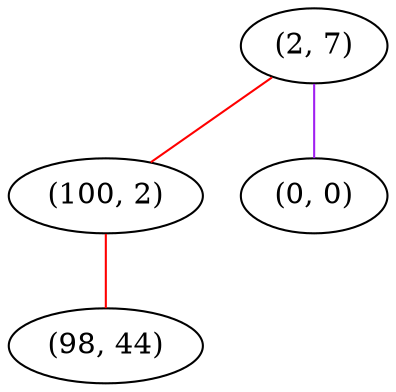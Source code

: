 graph "" {
"(2, 7)";
"(100, 2)";
"(0, 0)";
"(98, 44)";
"(2, 7)" -- "(100, 2)"  [color=red, key=0, weight=1];
"(2, 7)" -- "(0, 0)"  [color=purple, key=0, weight=4];
"(100, 2)" -- "(98, 44)"  [color=red, key=0, weight=1];
}
